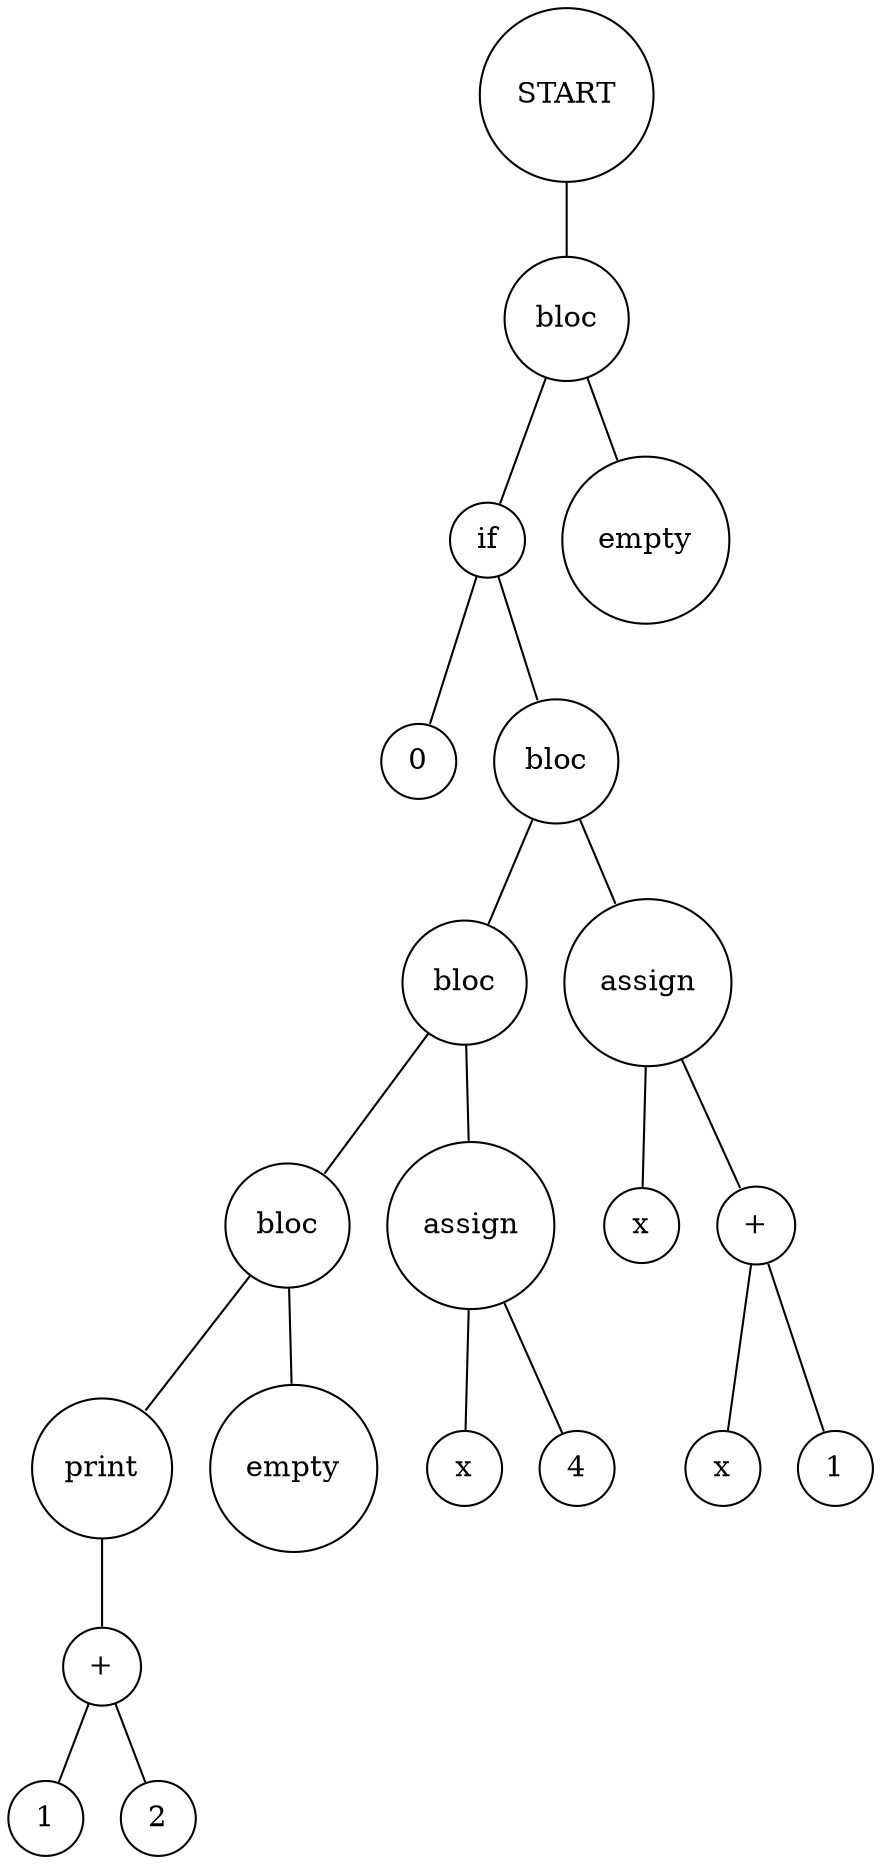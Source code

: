 digraph {
	node [shape=circle]
	"e935bab4-6d2a-42fc-b76f-a2e3b1c4f0f0" [label=START]
	"78f86da9-e516-439a-912f-ec3d6007a298" [label=bloc]
	"009c713f-cf83-44f4-9be0-8e228fde1e8e" [label=if]
	"da6ee3cf-820c-4b71-8ee3-f45e84749bff" [label=0]
	"009c713f-cf83-44f4-9be0-8e228fde1e8e" -> "da6ee3cf-820c-4b71-8ee3-f45e84749bff" [arrowsize=0]
	"b5a3af44-c0ef-4e01-80a5-014e850a9beb" [label=bloc]
	"b17a4c6f-9927-4ae0-ac71-6224b773cc38" [label=bloc]
	"d6a49aeb-80d7-4a2f-a6af-0f6d574210e3" [label=bloc]
	"cc892f62-2512-44fb-92ea-e4b69969c21f" [label=print]
	"05c27a96-d7a6-433a-b74a-b4e471a87b17" [label="+"]
	"09b1ef29-ca8c-4acc-a96e-96153ed77804" [label=1]
	"05c27a96-d7a6-433a-b74a-b4e471a87b17" -> "09b1ef29-ca8c-4acc-a96e-96153ed77804" [arrowsize=0]
	"3943ee35-db65-44a7-85e2-4d4c862ea9b8" [label=2]
	"05c27a96-d7a6-433a-b74a-b4e471a87b17" -> "3943ee35-db65-44a7-85e2-4d4c862ea9b8" [arrowsize=0]
	"cc892f62-2512-44fb-92ea-e4b69969c21f" -> "05c27a96-d7a6-433a-b74a-b4e471a87b17" [arrowsize=0]
	"d6a49aeb-80d7-4a2f-a6af-0f6d574210e3" -> "cc892f62-2512-44fb-92ea-e4b69969c21f" [arrowsize=0]
	"9a3ab621-6483-478c-a1ab-c06bda09ee43" [label=empty]
	"d6a49aeb-80d7-4a2f-a6af-0f6d574210e3" -> "9a3ab621-6483-478c-a1ab-c06bda09ee43" [arrowsize=0]
	"b17a4c6f-9927-4ae0-ac71-6224b773cc38" -> "d6a49aeb-80d7-4a2f-a6af-0f6d574210e3" [arrowsize=0]
	"393fa30f-1ed8-43ac-b556-b80fc240f185" [label=assign]
	"77e5bf20-cd4f-4bf5-be85-6cc0c0b84023" [label=x]
	"393fa30f-1ed8-43ac-b556-b80fc240f185" -> "77e5bf20-cd4f-4bf5-be85-6cc0c0b84023" [arrowsize=0]
	"c3bb2e6f-984b-4057-b2a0-43beefe9ba37" [label=4]
	"393fa30f-1ed8-43ac-b556-b80fc240f185" -> "c3bb2e6f-984b-4057-b2a0-43beefe9ba37" [arrowsize=0]
	"b17a4c6f-9927-4ae0-ac71-6224b773cc38" -> "393fa30f-1ed8-43ac-b556-b80fc240f185" [arrowsize=0]
	"b5a3af44-c0ef-4e01-80a5-014e850a9beb" -> "b17a4c6f-9927-4ae0-ac71-6224b773cc38" [arrowsize=0]
	"fb668589-b29b-490c-839d-257b71112402" [label=assign]
	"a0249712-64e7-42fb-ab3d-bfd184c23893" [label=x]
	"fb668589-b29b-490c-839d-257b71112402" -> "a0249712-64e7-42fb-ab3d-bfd184c23893" [arrowsize=0]
	"c00b40ed-f95a-4aa0-b11e-41b23c372c5c" [label="+"]
	"52957ac4-b3b9-4313-a6cc-72d43d26f5e2" [label=x]
	"c00b40ed-f95a-4aa0-b11e-41b23c372c5c" -> "52957ac4-b3b9-4313-a6cc-72d43d26f5e2" [arrowsize=0]
	"755cffa1-2b98-4a69-9e17-be421a744c30" [label=1]
	"c00b40ed-f95a-4aa0-b11e-41b23c372c5c" -> "755cffa1-2b98-4a69-9e17-be421a744c30" [arrowsize=0]
	"fb668589-b29b-490c-839d-257b71112402" -> "c00b40ed-f95a-4aa0-b11e-41b23c372c5c" [arrowsize=0]
	"b5a3af44-c0ef-4e01-80a5-014e850a9beb" -> "fb668589-b29b-490c-839d-257b71112402" [arrowsize=0]
	"009c713f-cf83-44f4-9be0-8e228fde1e8e" -> "b5a3af44-c0ef-4e01-80a5-014e850a9beb" [arrowsize=0]
	"78f86da9-e516-439a-912f-ec3d6007a298" -> "009c713f-cf83-44f4-9be0-8e228fde1e8e" [arrowsize=0]
	"a61a94da-7592-40a1-a877-8ca3c2ae911f" [label=empty]
	"78f86da9-e516-439a-912f-ec3d6007a298" -> "a61a94da-7592-40a1-a877-8ca3c2ae911f" [arrowsize=0]
	"e935bab4-6d2a-42fc-b76f-a2e3b1c4f0f0" -> "78f86da9-e516-439a-912f-ec3d6007a298" [arrowsize=0]
}
